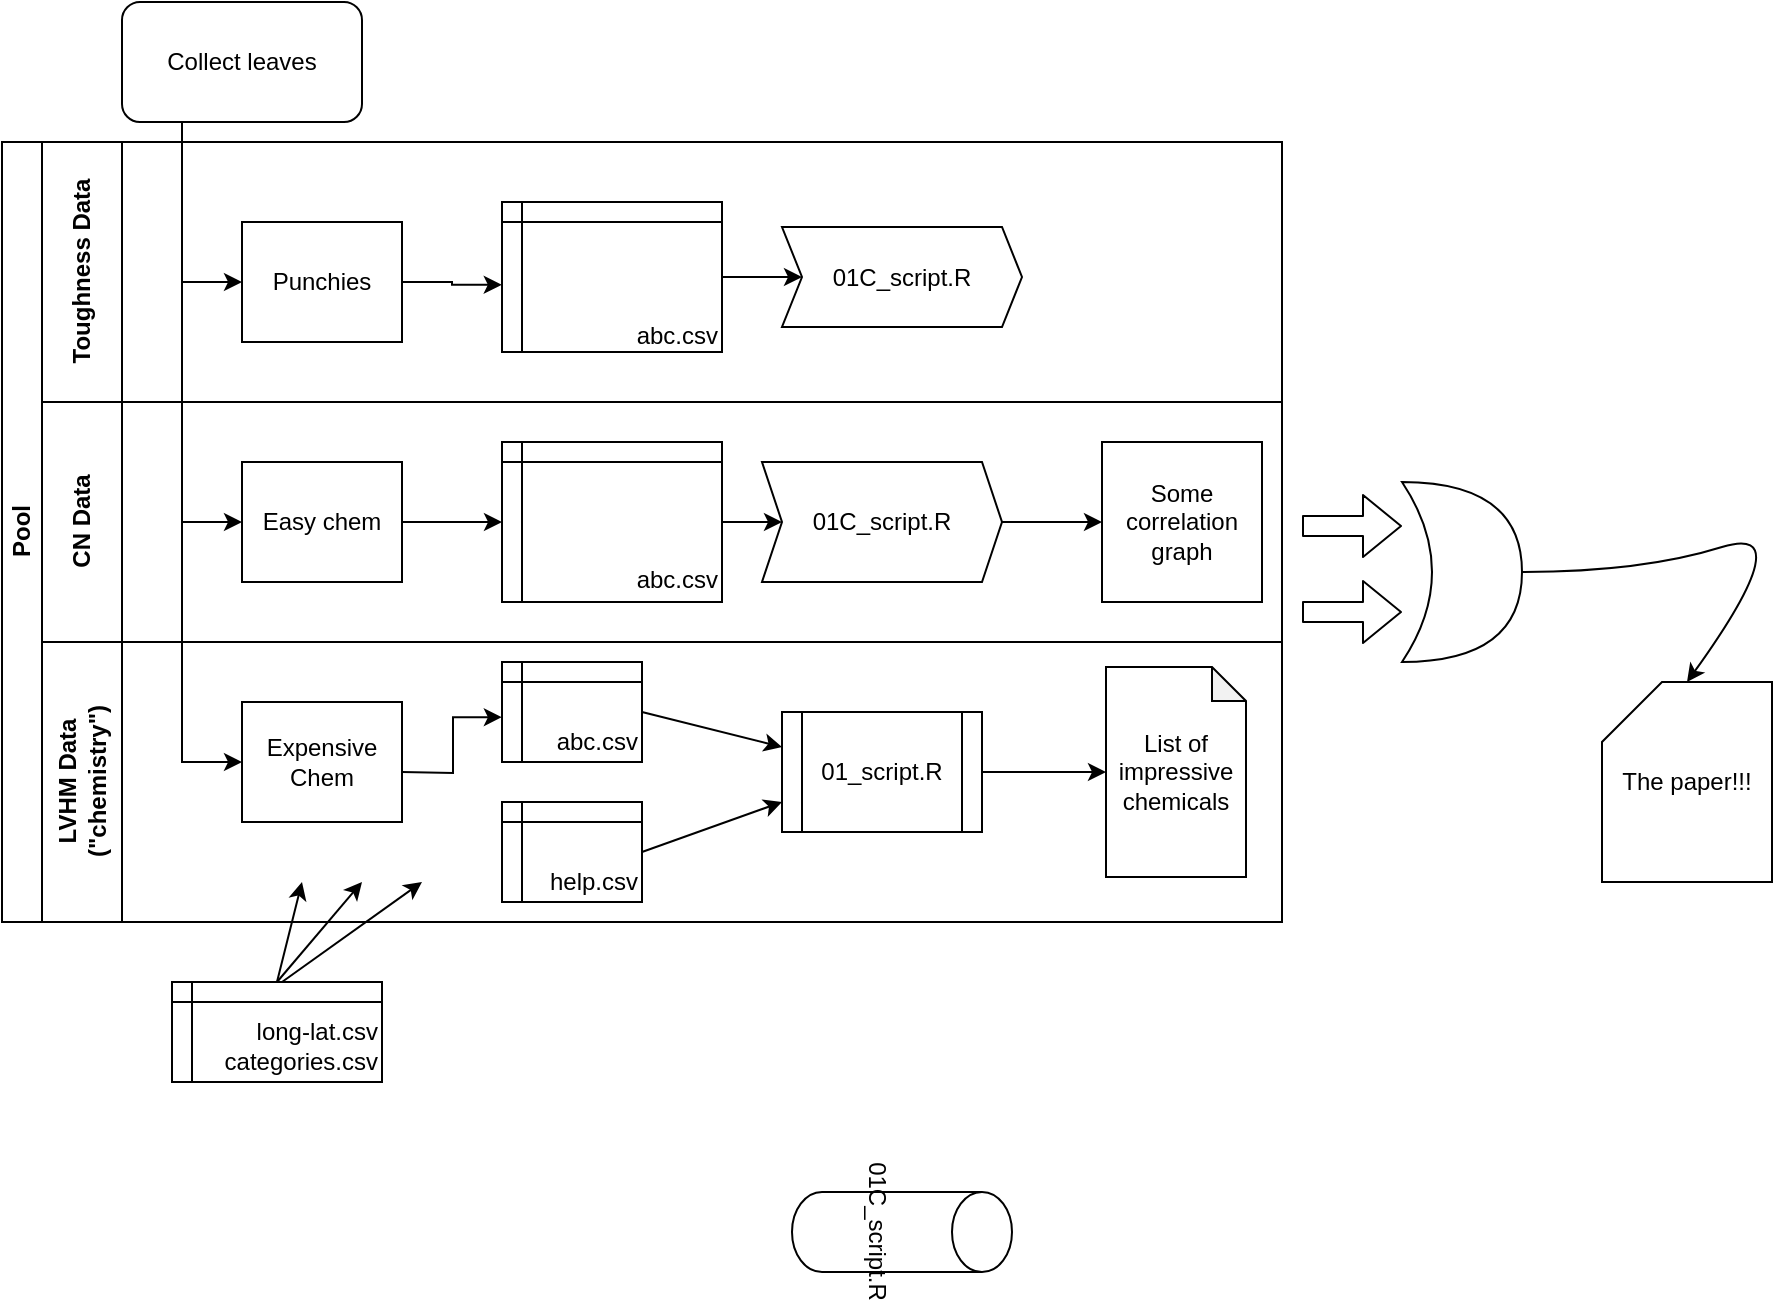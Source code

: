 <mxfile version="14.1.8" type="device"><diagram id="prtHgNgQTEPvFCAcTncT" name="Page-1"><mxGraphModel dx="1102" dy="795" grid="1" gridSize="10" guides="1" tooltips="1" connect="1" arrows="1" fold="1" page="1" pageScale="1" pageWidth="1169" pageHeight="827" math="0" shadow="0"><root><mxCell id="0"/><mxCell id="1" parent="0"/><mxCell id="dNxyNK7c78bLwvsdeMH5-19" value="Pool" style="swimlane;html=1;childLayout=stackLayout;resizeParent=1;resizeParentMax=0;horizontal=0;startSize=20;horizontalStack=0;" parent="1" vertex="1"><mxGeometry x="30" y="90" width="640" height="390" as="geometry"/></mxCell><mxCell id="dNxyNK7c78bLwvsdeMH5-20" value="Toughness Data" style="swimlane;html=1;startSize=40;horizontal=0;" parent="dNxyNK7c78bLwvsdeMH5-19" vertex="1"><mxGeometry x="20" width="620" height="130" as="geometry"/></mxCell><mxCell id="d4QnHFHXTrJyxPKm3o1J-13" value="&lt;br&gt;&lt;br&gt;&lt;br&gt;&lt;br&gt;abc.csv" style="shape=internalStorage;whiteSpace=wrap;html=1;backgroundOutline=1;align=right;dx=10;dy=10;" parent="dNxyNK7c78bLwvsdeMH5-20" vertex="1"><mxGeometry x="230" y="30" width="110" height="75" as="geometry"/></mxCell><mxCell id="d4QnHFHXTrJyxPKm3o1J-27" value="01C_script.R" style="shape=step;perimeter=stepPerimeter;whiteSpace=wrap;html=1;fixedSize=1;size=10;" parent="dNxyNK7c78bLwvsdeMH5-20" vertex="1"><mxGeometry x="370" y="42.5" width="120" height="50" as="geometry"/></mxCell><mxCell id="d4QnHFHXTrJyxPKm3o1J-28" value="" style="endArrow=classic;html=1;entryX=0;entryY=0.5;entryDx=0;entryDy=0;exitX=1;exitY=0.5;exitDx=0;exitDy=0;" parent="dNxyNK7c78bLwvsdeMH5-20" source="d4QnHFHXTrJyxPKm3o1J-13" target="d4QnHFHXTrJyxPKm3o1J-27" edge="1"><mxGeometry width="50" height="50" relative="1" as="geometry"><mxPoint x="250" y="190" as="sourcePoint"/><mxPoint x="300" y="140" as="targetPoint"/></mxGeometry></mxCell><mxCell id="dNxyNK7c78bLwvsdeMH5-21" value="CN Data" style="swimlane;html=1;startSize=40;horizontal=0;" parent="dNxyNK7c78bLwvsdeMH5-19" vertex="1"><mxGeometry x="20" y="130" width="620" height="120" as="geometry"><mxRectangle x="20" y="120" width="430" height="20" as="alternateBounds"/></mxGeometry></mxCell><mxCell id="d4QnHFHXTrJyxPKm3o1J-9" value="Easy chem" style="rounded=0;whiteSpace=wrap;html=1;fontFamily=Helvetica;fontSize=12;fontColor=#000000;align=center;" parent="dNxyNK7c78bLwvsdeMH5-21" vertex="1"><mxGeometry x="100" y="30" width="80" height="60" as="geometry"/></mxCell><mxCell id="d4QnHFHXTrJyxPKm3o1J-16" value="&lt;br&gt;&lt;br&gt;&lt;br&gt;&lt;br&gt;abc.csv" style="shape=internalStorage;whiteSpace=wrap;html=1;backgroundOutline=1;align=right;dx=10;dy=10;" parent="dNxyNK7c78bLwvsdeMH5-21" vertex="1"><mxGeometry x="230" y="20" width="110" height="80" as="geometry"/></mxCell><mxCell id="d4QnHFHXTrJyxPKm3o1J-17" value="" style="edgeStyle=orthogonalEdgeStyle;rounded=0;orthogonalLoop=1;jettySize=auto;html=1;endArrow=classic;endFill=1;exitX=1;exitY=0.5;exitDx=0;exitDy=0;" parent="dNxyNK7c78bLwvsdeMH5-21" source="d4QnHFHXTrJyxPKm3o1J-9" edge="1"><mxGeometry relative="1" as="geometry"><mxPoint x="180" y="65" as="sourcePoint"/><mxPoint x="230" y="60" as="targetPoint"/></mxGeometry></mxCell><mxCell id="d4QnHFHXTrJyxPKm3o1J-29" value="01C_script.R" style="shape=step;perimeter=stepPerimeter;whiteSpace=wrap;html=1;fixedSize=1;size=10;" parent="dNxyNK7c78bLwvsdeMH5-21" vertex="1"><mxGeometry x="360" y="30" width="120" height="60" as="geometry"/></mxCell><mxCell id="d4QnHFHXTrJyxPKm3o1J-30" value="" style="endArrow=classic;html=1;entryX=0;entryY=0.5;entryDx=0;entryDy=0;exitX=1;exitY=0.5;exitDx=0;exitDy=0;" parent="dNxyNK7c78bLwvsdeMH5-21" source="d4QnHFHXTrJyxPKm3o1J-16" target="d4QnHFHXTrJyxPKm3o1J-29" edge="1"><mxGeometry width="50" height="50" relative="1" as="geometry"><mxPoint x="340" y="60" as="sourcePoint"/><mxPoint x="160" y="20" as="targetPoint"/></mxGeometry></mxCell><mxCell id="d4QnHFHXTrJyxPKm3o1J-35" value="Some correlation&lt;br&gt;graph" style="whiteSpace=wrap;html=1;aspect=fixed;" parent="dNxyNK7c78bLwvsdeMH5-21" vertex="1"><mxGeometry x="530" y="20" width="80" height="80" as="geometry"/></mxCell><mxCell id="d4QnHFHXTrJyxPKm3o1J-36" value="" style="endArrow=classic;html=1;entryX=0;entryY=0.5;entryDx=0;entryDy=0;exitX=1;exitY=0.5;exitDx=0;exitDy=0;" parent="dNxyNK7c78bLwvsdeMH5-21" source="d4QnHFHXTrJyxPKm3o1J-29" target="d4QnHFHXTrJyxPKm3o1J-35" edge="1"><mxGeometry width="50" height="50" relative="1" as="geometry"><mxPoint x="350" y="75" as="sourcePoint"/><mxPoint x="380" y="75" as="targetPoint"/></mxGeometry></mxCell><mxCell id="dNxyNK7c78bLwvsdeMH5-22" value="LVHM Data&lt;br&gt;(&quot;chemistry&quot;)" style="swimlane;html=1;startSize=40;horizontal=0;" parent="dNxyNK7c78bLwvsdeMH5-19" vertex="1"><mxGeometry x="20" y="250" width="620" height="140" as="geometry"/></mxCell><mxCell id="dNxyNK7c78bLwvsdeMH5-24" value="Expensive Chem" style="rounded=0;whiteSpace=wrap;html=1;fontFamily=Helvetica;fontSize=12;fontColor=#000000;align=center;" parent="dNxyNK7c78bLwvsdeMH5-22" vertex="1"><mxGeometry x="100" y="30" width="80" height="60" as="geometry"/></mxCell><mxCell id="d4QnHFHXTrJyxPKm3o1J-18" value="&lt;br&gt;&lt;br&gt;abc.csv" style="shape=internalStorage;whiteSpace=wrap;html=1;backgroundOutline=1;align=right;dx=10;dy=10;" parent="dNxyNK7c78bLwvsdeMH5-22" vertex="1"><mxGeometry x="230" y="10" width="70" height="50" as="geometry"/></mxCell><mxCell id="d4QnHFHXTrJyxPKm3o1J-19" value="" style="edgeStyle=orthogonalEdgeStyle;rounded=0;orthogonalLoop=1;jettySize=auto;html=1;endArrow=classic;endFill=1;exitX=1;exitY=0.5;exitDx=0;exitDy=0;entryX=-0.001;entryY=0.552;entryDx=0;entryDy=0;entryPerimeter=0;" parent="dNxyNK7c78bLwvsdeMH5-22" target="d4QnHFHXTrJyxPKm3o1J-18" edge="1"><mxGeometry relative="1" as="geometry"><mxPoint x="180" y="65" as="sourcePoint"/><mxPoint x="370" y="315" as="targetPoint"/></mxGeometry></mxCell><mxCell id="d4QnHFHXTrJyxPKm3o1J-31" value="01_script.R" style="shape=process;whiteSpace=wrap;html=1;backgroundOutline=1;size=0.1;" parent="dNxyNK7c78bLwvsdeMH5-22" vertex="1"><mxGeometry x="370" y="35" width="100" height="60" as="geometry"/></mxCell><mxCell id="d4QnHFHXTrJyxPKm3o1J-32" value="" style="endArrow=classic;html=1;exitX=1;exitY=0.5;exitDx=0;exitDy=0;" parent="dNxyNK7c78bLwvsdeMH5-22" source="d4QnHFHXTrJyxPKm3o1J-18" target="d4QnHFHXTrJyxPKm3o1J-31" edge="1"><mxGeometry width="50" height="50" relative="1" as="geometry"><mxPoint x="350" y="-45" as="sourcePoint"/><mxPoint x="380" y="-45" as="targetPoint"/></mxGeometry></mxCell><mxCell id="d4QnHFHXTrJyxPKm3o1J-33" value="&lt;br&gt;&lt;br&gt;help.csv" style="shape=internalStorage;whiteSpace=wrap;html=1;backgroundOutline=1;align=right;dx=10;dy=10;" parent="dNxyNK7c78bLwvsdeMH5-22" vertex="1"><mxGeometry x="230" y="80" width="70" height="50" as="geometry"/></mxCell><mxCell id="d4QnHFHXTrJyxPKm3o1J-34" value="" style="endArrow=classic;html=1;entryX=0;entryY=0.75;entryDx=0;entryDy=0;exitX=1;exitY=0.5;exitDx=0;exitDy=0;" parent="dNxyNK7c78bLwvsdeMH5-22" source="d4QnHFHXTrJyxPKm3o1J-33" target="d4QnHFHXTrJyxPKm3o1J-31" edge="1"><mxGeometry width="50" height="50" relative="1" as="geometry"><mxPoint x="310" y="45" as="sourcePoint"/><mxPoint x="380" y="55" as="targetPoint"/></mxGeometry></mxCell><mxCell id="d4QnHFHXTrJyxPKm3o1J-12" value="&lt;span&gt;List of impressive&lt;/span&gt;&lt;br&gt;&lt;span&gt;chemicals&lt;/span&gt;" style="shape=note;whiteSpace=wrap;html=1;backgroundOutline=1;darkOpacity=0.05;size=17;" parent="dNxyNK7c78bLwvsdeMH5-22" vertex="1"><mxGeometry x="532" y="12.5" width="70" height="105" as="geometry"/></mxCell><mxCell id="d4QnHFHXTrJyxPKm3o1J-37" value="" style="endArrow=classic;html=1;exitX=1;exitY=0.5;exitDx=0;exitDy=0;" parent="dNxyNK7c78bLwvsdeMH5-22" source="d4QnHFHXTrJyxPKm3o1J-31" target="d4QnHFHXTrJyxPKm3o1J-12" edge="1"><mxGeometry width="50" height="50" relative="1" as="geometry"><mxPoint x="490" y="80" as="sourcePoint"/><mxPoint x="530" y="63" as="targetPoint"/></mxGeometry></mxCell><mxCell id="d4QnHFHXTrJyxPKm3o1J-5" value="Collect leaves" style="rounded=1;whiteSpace=wrap;html=1;" parent="1" vertex="1"><mxGeometry x="90" y="20" width="120" height="60" as="geometry"/></mxCell><mxCell id="dNxyNK7c78bLwvsdeMH5-25" value="" style="edgeStyle=orthogonalEdgeStyle;rounded=0;orthogonalLoop=1;jettySize=auto;html=1;entryX=0;entryY=0.5;entryDx=0;entryDy=0;exitX=0.25;exitY=1;exitDx=0;exitDy=0;" parent="1" source="d4QnHFHXTrJyxPKm3o1J-5" target="dNxyNK7c78bLwvsdeMH5-24" edge="1"><mxGeometry relative="1" as="geometry"><mxPoint x="150" y="150" as="sourcePoint"/></mxGeometry></mxCell><mxCell id="d4QnHFHXTrJyxPKm3o1J-7" value="" style="edgeStyle=orthogonalEdgeStyle;rounded=0;orthogonalLoop=1;jettySize=auto;html=1;exitX=0.25;exitY=1;exitDx=0;exitDy=0;entryX=0;entryY=0.5;entryDx=0;entryDy=0;" parent="1" source="d4QnHFHXTrJyxPKm3o1J-5" target="d4QnHFHXTrJyxPKm3o1J-8" edge="1"><mxGeometry relative="1" as="geometry"><mxPoint x="130" y="90" as="sourcePoint"/><mxPoint x="120" y="310" as="targetPoint"/></mxGeometry></mxCell><mxCell id="d4QnHFHXTrJyxPKm3o1J-8" value="Punchies" style="rounded=0;whiteSpace=wrap;html=1;fontFamily=Helvetica;fontSize=12;fontColor=#000000;align=center;" parent="1" vertex="1"><mxGeometry x="150" y="130" width="80" height="60" as="geometry"/></mxCell><mxCell id="d4QnHFHXTrJyxPKm3o1J-10" value="" style="edgeStyle=orthogonalEdgeStyle;rounded=0;orthogonalLoop=1;jettySize=auto;html=1;entryX=0;entryY=0.5;entryDx=0;entryDy=0;exitX=0.25;exitY=1;exitDx=0;exitDy=0;" parent="1" source="d4QnHFHXTrJyxPKm3o1J-5" target="d4QnHFHXTrJyxPKm3o1J-9" edge="1"><mxGeometry relative="1" as="geometry"><mxPoint x="130" y="90" as="sourcePoint"/><mxPoint x="160" y="430" as="targetPoint"/></mxGeometry></mxCell><mxCell id="d4QnHFHXTrJyxPKm3o1J-14" value="" style="edgeStyle=orthogonalEdgeStyle;rounded=0;orthogonalLoop=1;jettySize=auto;html=1;endArrow=classic;endFill=1;exitX=1;exitY=0.5;exitDx=0;exitDy=0;entryX=-0.001;entryY=0.552;entryDx=0;entryDy=0;entryPerimeter=0;" parent="1" source="d4QnHFHXTrJyxPKm3o1J-8" target="d4QnHFHXTrJyxPKm3o1J-13" edge="1"><mxGeometry relative="1" as="geometry"><mxPoint x="380" y="410" as="sourcePoint"/><mxPoint x="420" y="410" as="targetPoint"/></mxGeometry></mxCell><mxCell id="d4QnHFHXTrJyxPKm3o1J-20" value="01C_script.R" style="shape=cylinder3;whiteSpace=wrap;html=1;boundedLbl=1;backgroundOutline=1;size=15;rotation=90;" parent="1" vertex="1"><mxGeometry x="460" y="580" width="40" height="110" as="geometry"/></mxCell><mxCell id="d4QnHFHXTrJyxPKm3o1J-40" value="" style="shape=xor;whiteSpace=wrap;html=1;" parent="1" vertex="1"><mxGeometry x="730" y="260" width="60" height="90" as="geometry"/></mxCell><mxCell id="d4QnHFHXTrJyxPKm3o1J-41" value="" style="curved=1;endArrow=classic;html=1;exitX=1;exitY=0.5;exitDx=0;exitDy=0;exitPerimeter=0;entryX=0.5;entryY=0;entryDx=0;entryDy=0;entryPerimeter=0;" parent="1" source="d4QnHFHXTrJyxPKm3o1J-40" target="d4QnHFHXTrJyxPKm3o1J-44" edge="1"><mxGeometry width="50" height="50" relative="1" as="geometry"><mxPoint x="390" y="340" as="sourcePoint"/><mxPoint x="720" y="550" as="targetPoint"/><Array as="points"><mxPoint x="850" y="305"/><mxPoint x="930" y="280"/></Array></mxGeometry></mxCell><mxCell id="d4QnHFHXTrJyxPKm3o1J-42" value="" style="shape=flexArrow;endArrow=classic;html=1;" parent="1" edge="1"><mxGeometry width="50" height="50" relative="1" as="geometry"><mxPoint x="680" y="282" as="sourcePoint"/><mxPoint x="730" y="282" as="targetPoint"/></mxGeometry></mxCell><mxCell id="d4QnHFHXTrJyxPKm3o1J-43" value="" style="shape=flexArrow;endArrow=classic;html=1;" parent="1" edge="1"><mxGeometry width="50" height="50" relative="1" as="geometry"><mxPoint x="680" y="325" as="sourcePoint"/><mxPoint x="730" y="325" as="targetPoint"/></mxGeometry></mxCell><mxCell id="d4QnHFHXTrJyxPKm3o1J-44" value="The paper!!!" style="shape=card;whiteSpace=wrap;html=1;" parent="1" vertex="1"><mxGeometry x="830" y="360" width="85" height="100" as="geometry"/></mxCell><mxCell id="d4QnHFHXTrJyxPKm3o1J-45" value="&lt;br&gt;long-lat.csv&lt;br&gt;categories.csv" style="shape=internalStorage;whiteSpace=wrap;html=1;backgroundOutline=1;align=right;dx=10;dy=10;" parent="1" vertex="1"><mxGeometry x="115" y="510" width="105" height="50" as="geometry"/></mxCell><mxCell id="d4QnHFHXTrJyxPKm3o1J-46" value="" style="endArrow=classic;html=1;exitX=0.5;exitY=0;exitDx=0;exitDy=0;" parent="1" source="d4QnHFHXTrJyxPKm3o1J-45" edge="1"><mxGeometry width="50" height="50" relative="1" as="geometry"><mxPoint x="420" y="370" as="sourcePoint"/><mxPoint x="180" y="460" as="targetPoint"/></mxGeometry></mxCell><mxCell id="d4QnHFHXTrJyxPKm3o1J-47" value="" style="endArrow=classic;html=1;" parent="1" edge="1"><mxGeometry width="50" height="50" relative="1" as="geometry"><mxPoint x="170" y="510" as="sourcePoint"/><mxPoint x="240" y="460" as="targetPoint"/></mxGeometry></mxCell><mxCell id="d4QnHFHXTrJyxPKm3o1J-48" value="" style="endArrow=classic;html=1;exitX=0.5;exitY=0;exitDx=0;exitDy=0;" parent="1" source="d4QnHFHXTrJyxPKm3o1J-45" edge="1"><mxGeometry width="50" height="50" relative="1" as="geometry"><mxPoint x="180" y="520" as="sourcePoint"/><mxPoint x="210" y="460" as="targetPoint"/></mxGeometry></mxCell></root></mxGraphModel></diagram></mxfile>